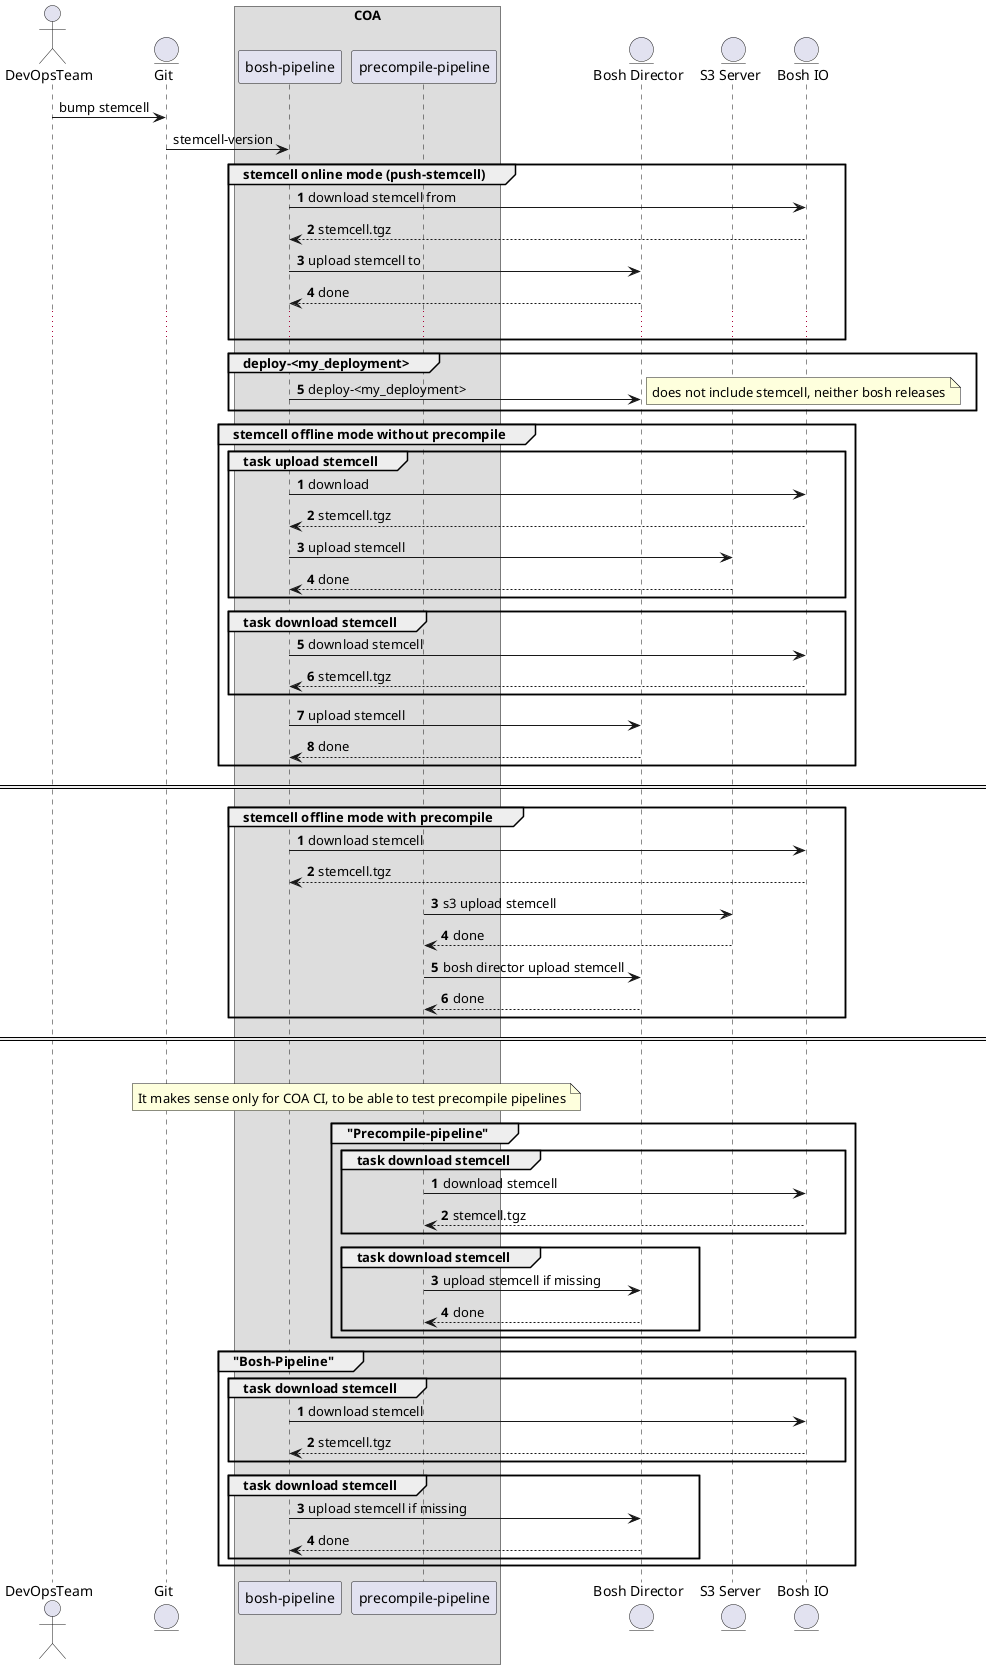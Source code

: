 @startuml
 actor DevOpsTeam as team

 entity Git
 box COA
    participant "bosh-pipeline"
    participant "precompile-pipeline"
 end box

 entity "Bosh Director" as bosh
 entity "S3 Server" as s3
 entity "Bosh IO" as boshio

 team -> Git: bump stemcell
 Git -> "bosh-pipeline": stemcell-version

 group stemcell online mode (push-stemcell)
    autonumber
     "bosh-pipeline" -> boshio: download stemcell from
     boshio --> "bosh-pipeline": stemcell.tgz
     "bosh-pipeline" -> bosh: upload stemcell to
     bosh --> "bosh-pipeline": done
     ...
 end group
 group deploy-<my_deployment>
     "bosh-pipeline" -> bosh: deploy-<my_deployment>
     note right: does not include stemcell, neither bosh releases
  end group
 group stemcell offline mode without precompile
    group task upload stemcell
        autonumber
        "bosh-pipeline" -> boshio: download
        boshio --> "bosh-pipeline": stemcell.tgz
        "bosh-pipeline" -> s3: upload stemcell
        s3 --> "bosh-pipeline": done
    end group
    group task download stemcell
    "bosh-pipeline" -> boshio: download stemcell
    boshio --> "bosh-pipeline": stemcell.tgz
    end group
    "bosh-pipeline" -> bosh: upload stemcell
    bosh --> "bosh-pipeline": done
 end
 == ==
 group   stemcell offline mode with precompile
    autonumber
     "bosh-pipeline" -> boshio: download stemcell
     boshio --> "bosh-pipeline": stemcell.tgz
     "precompile-pipeline" -> s3: s3 upload stemcell
     s3 --> "precompile-pipeline": done
     "precompile-pipeline" -> bosh: bosh director upload stemcell
     bosh --> "precompile-pipeline": done
 end
== ==
  group stemcell online mode with precompile
    note over "precompile-pipeline", "bosh-pipeline": It makes sense only for COA CI, to be able to test precompile pipelines
    group "Precompile-pipeline"
        autonumber
        group task download stemcell
             "precompile-pipeline" -> boshio: download stemcell
             boshio --> "precompile-pipeline": stemcell.tgz
         end
         group task download stemcell
             "precompile-pipeline" -> bosh: upload stemcell if missing
             bosh --> "precompile-pipeline": done
         end

     end

    group "Bosh-Pipeline"
        autonumber
        group task download stemcell
             "bosh-pipeline" -> boshio: download stemcell
             boshio --> "bosh-pipeline": stemcell.tgz
         end
         group task download stemcell
             "bosh-pipeline" -> bosh: upload stemcell if missing
             bosh --> "bosh-pipeline": done
         end

     end

@enduml